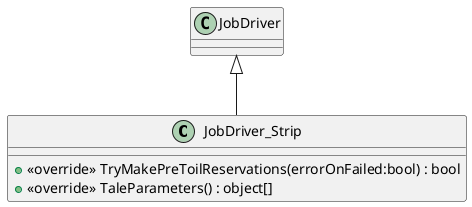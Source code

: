 @startuml
class JobDriver_Strip {
    + <<override>> TryMakePreToilReservations(errorOnFailed:bool) : bool
    + <<override>> TaleParameters() : object[]
}
JobDriver <|-- JobDriver_Strip
@enduml
